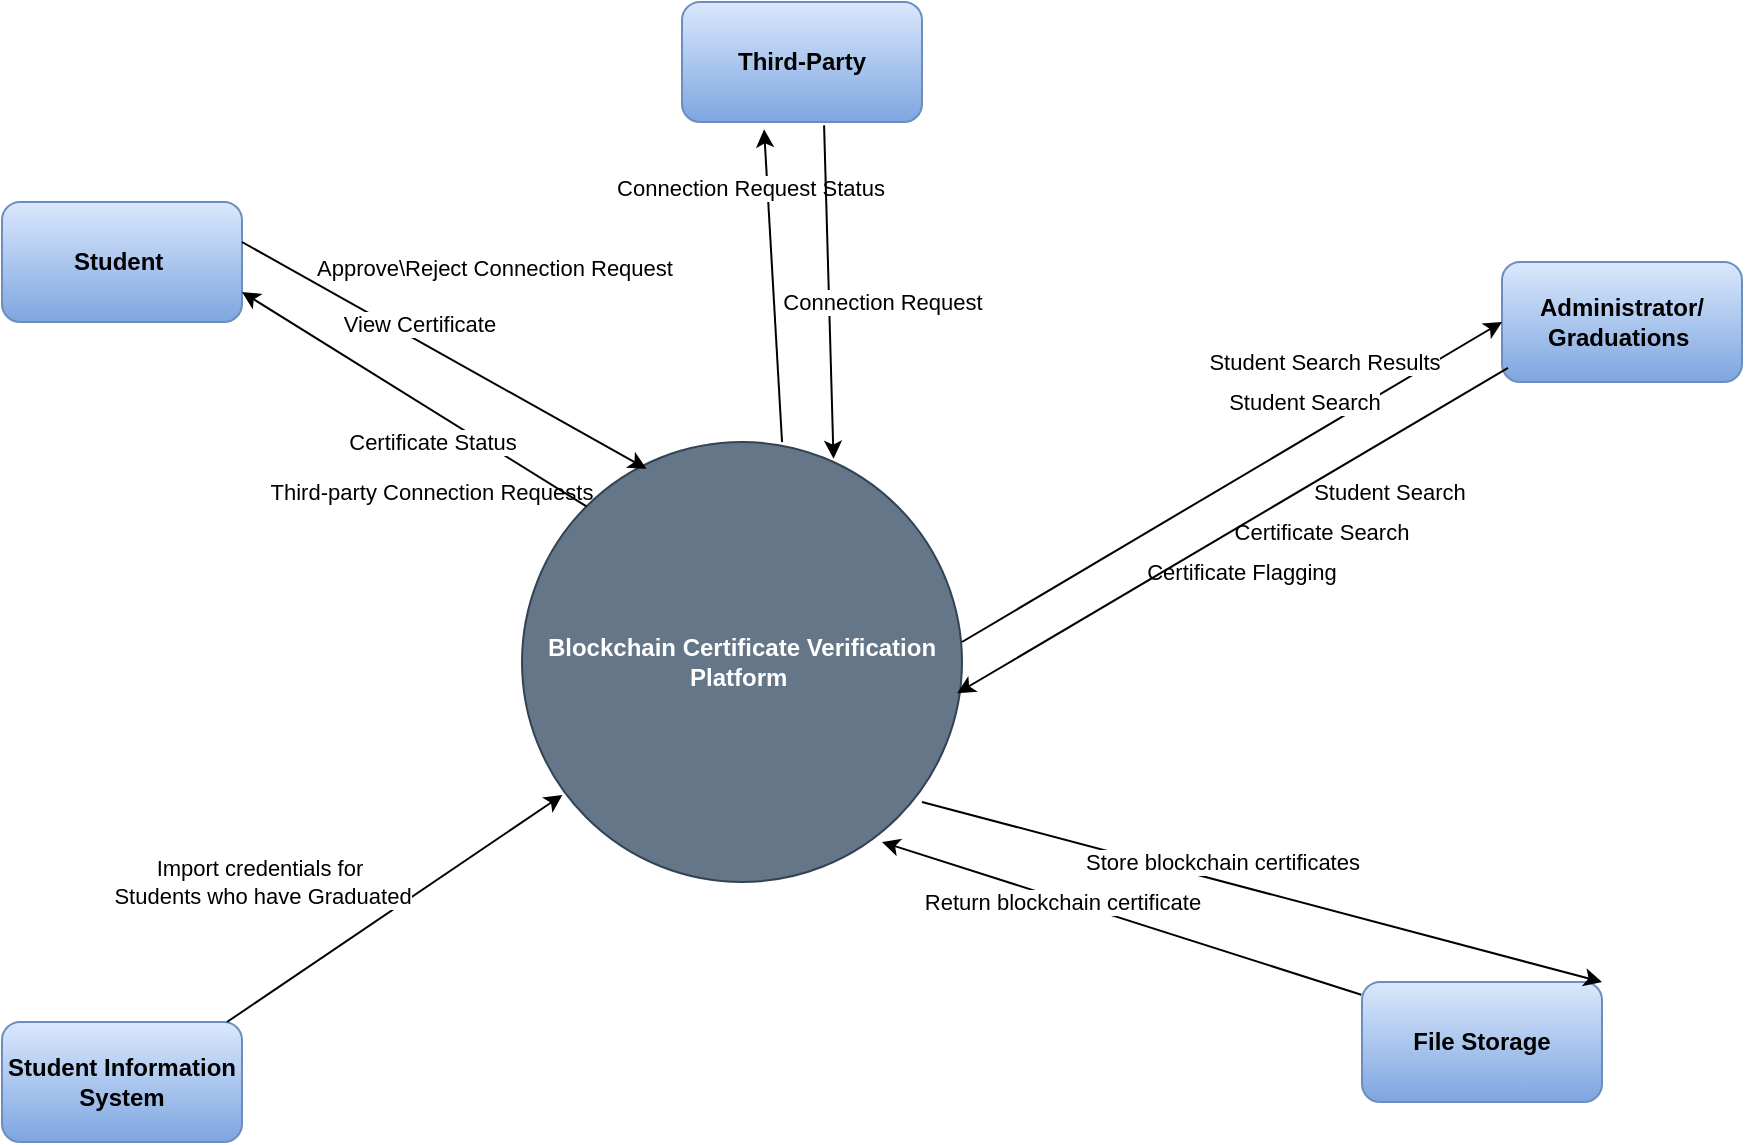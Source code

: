 <mxfile version="24.9.1">
  <diagram name="Page-1" id="Oa7Yo6Q5viyvI4PZw_Jx">
    <mxGraphModel dx="875" dy="464" grid="1" gridSize="10" guides="1" tooltips="1" connect="1" arrows="1" fold="1" page="1" pageScale="1" pageWidth="850" pageHeight="1100" math="0" shadow="0">
      <root>
        <mxCell id="0" />
        <mxCell id="1" parent="0" />
        <mxCell id="lTOfxialVhdVEtE5bD-L-1" value="&lt;b&gt;Blockchain Certificate Verification Platform&amp;nbsp;&lt;/b&gt;" style="ellipse;whiteSpace=wrap;html=1;aspect=fixed;fillColor=#647687;strokeColor=#314354;fontColor=#ffffff;" vertex="1" parent="1">
          <mxGeometry x="360" y="220" width="220" height="220" as="geometry" />
        </mxCell>
        <mxCell id="lTOfxialVhdVEtE5bD-L-2" value="&lt;b&gt;Student&amp;nbsp;&lt;/b&gt;" style="rounded=1;whiteSpace=wrap;html=1;fillColor=#dae8fc;strokeColor=#6c8ebf;gradientColor=#7ea6e0;" vertex="1" parent="1">
          <mxGeometry x="100" y="100" width="120" height="60" as="geometry" />
        </mxCell>
        <mxCell id="lTOfxialVhdVEtE5bD-L-3" value="" style="endArrow=classic;html=1;rounded=0;entryX=0.283;entryY=0.061;entryDx=0;entryDy=0;entryPerimeter=0;" edge="1" parent="1" target="lTOfxialVhdVEtE5bD-L-1">
          <mxGeometry width="50" height="50" relative="1" as="geometry">
            <mxPoint x="220" y="120" as="sourcePoint" />
            <mxPoint x="170" y="120" as="targetPoint" />
            <Array as="points" />
          </mxGeometry>
        </mxCell>
        <mxCell id="lTOfxialVhdVEtE5bD-L-4" value="View Certificate&amp;nbsp;" style="edgeLabel;html=1;align=center;verticalAlign=middle;resizable=0;points=[];" vertex="1" connectable="0" parent="lTOfxialVhdVEtE5bD-L-3">
          <mxGeometry x="0.316" y="-1" relative="1" as="geometry">
            <mxPoint x="-43" y="-35" as="offset" />
          </mxGeometry>
        </mxCell>
        <mxCell id="lTOfxialVhdVEtE5bD-L-6" value="Approve\Reject Connection Request" style="edgeLabel;html=1;align=center;verticalAlign=middle;resizable=0;points=[];" vertex="1" connectable="0" parent="1">
          <mxGeometry x="359.998" y="160.003" as="geometry">
            <mxPoint x="-14" y="-27" as="offset" />
          </mxGeometry>
        </mxCell>
        <mxCell id="lTOfxialVhdVEtE5bD-L-8" value="" style="endArrow=classic;html=1;rounded=0;exitX=0;exitY=0;exitDx=0;exitDy=0;entryX=1;entryY=0.75;entryDx=0;entryDy=0;" edge="1" parent="1" source="lTOfxialVhdVEtE5bD-L-1" target="lTOfxialVhdVEtE5bD-L-2">
          <mxGeometry width="50" height="50" relative="1" as="geometry">
            <mxPoint x="80" y="150" as="sourcePoint" />
            <mxPoint x="130" y="100" as="targetPoint" />
          </mxGeometry>
        </mxCell>
        <mxCell id="lTOfxialVhdVEtE5bD-L-10" value="Certificate Status" style="edgeLabel;html=1;align=center;verticalAlign=middle;resizable=0;points=[];" vertex="1" connectable="0" parent="lTOfxialVhdVEtE5bD-L-8">
          <mxGeometry x="0.079" y="1" relative="1" as="geometry">
            <mxPoint x="16" y="25" as="offset" />
          </mxGeometry>
        </mxCell>
        <mxCell id="lTOfxialVhdVEtE5bD-L-11" value="&lt;font style=&quot;font-size: 11px;&quot;&gt;Third-party Connection Requests&lt;/font&gt;" style="text;html=1;align=center;verticalAlign=middle;whiteSpace=wrap;rounded=0;fontStyle=0" vertex="1" parent="1">
          <mxGeometry x="220" y="230" width="190" height="30" as="geometry" />
        </mxCell>
        <mxCell id="lTOfxialVhdVEtE5bD-L-12" value="&lt;b&gt;Third-Party&lt;/b&gt;" style="rounded=1;whiteSpace=wrap;html=1;fillColor=#dae8fc;strokeColor=#6c8ebf;gradientColor=#7ea6e0;" vertex="1" parent="1">
          <mxGeometry x="440" width="120" height="60" as="geometry" />
        </mxCell>
        <mxCell id="lTOfxialVhdVEtE5bD-L-13" value="" style="endArrow=classic;html=1;rounded=0;exitX=0.591;exitY=0;exitDx=0;exitDy=0;exitPerimeter=0;entryX=0.342;entryY=1.061;entryDx=0;entryDy=0;entryPerimeter=0;" edge="1" parent="1" source="lTOfxialVhdVEtE5bD-L-1" target="lTOfxialVhdVEtE5bD-L-12">
          <mxGeometry width="50" height="50" relative="1" as="geometry">
            <mxPoint x="490" y="190" as="sourcePoint" />
            <mxPoint x="570" y="90" as="targetPoint" />
          </mxGeometry>
        </mxCell>
        <mxCell id="lTOfxialVhdVEtE5bD-L-14" value="Connection Request Status" style="edgeLabel;html=1;align=center;verticalAlign=middle;resizable=0;points=[];" vertex="1" connectable="0" parent="lTOfxialVhdVEtE5bD-L-13">
          <mxGeometry x="0.567" y="1" relative="1" as="geometry">
            <mxPoint x="-8" y="-5" as="offset" />
          </mxGeometry>
        </mxCell>
        <mxCell id="lTOfxialVhdVEtE5bD-L-15" value="" style="endArrow=classic;html=1;rounded=0;exitX=0.592;exitY=1.028;exitDx=0;exitDy=0;entryX=0.708;entryY=0.038;entryDx=0;entryDy=0;entryPerimeter=0;exitPerimeter=0;" edge="1" parent="1" source="lTOfxialVhdVEtE5bD-L-12" target="lTOfxialVhdVEtE5bD-L-1">
          <mxGeometry width="50" height="50" relative="1" as="geometry">
            <mxPoint x="520" y="140" as="sourcePoint" />
            <mxPoint x="570" y="90" as="targetPoint" />
          </mxGeometry>
        </mxCell>
        <mxCell id="lTOfxialVhdVEtE5bD-L-16" value="Connection Request" style="edgeLabel;html=1;align=center;verticalAlign=middle;resizable=0;points=[];" vertex="1" connectable="0" parent="lTOfxialVhdVEtE5bD-L-15">
          <mxGeometry x="0.096" y="2" relative="1" as="geometry">
            <mxPoint x="24" y="-3" as="offset" />
          </mxGeometry>
        </mxCell>
        <mxCell id="lTOfxialVhdVEtE5bD-L-17" value="&lt;b&gt;Administrator/&lt;/b&gt;&lt;div&gt;&lt;b&gt;Graduations&amp;nbsp;&lt;/b&gt;&lt;/div&gt;" style="rounded=1;whiteSpace=wrap;html=1;fillColor=#dae8fc;gradientColor=#7ea6e0;strokeColor=#6c8ebf;" vertex="1" parent="1">
          <mxGeometry x="850" y="130" width="120" height="60" as="geometry" />
        </mxCell>
        <mxCell id="lTOfxialVhdVEtE5bD-L-18" value="Student Search Results" style="endArrow=classic;html=1;rounded=0;entryX=0;entryY=0.5;entryDx=0;entryDy=0;" edge="1" parent="1" target="lTOfxialVhdVEtE5bD-L-17">
          <mxGeometry x="0.442" y="29" width="50" height="50" relative="1" as="geometry">
            <mxPoint x="580" y="320" as="sourcePoint" />
            <mxPoint x="840" y="150" as="targetPoint" />
            <mxPoint x="1" as="offset" />
          </mxGeometry>
        </mxCell>
        <mxCell id="lTOfxialVhdVEtE5bD-L-21" value="&lt;font style=&quot;font-size: 11px;&quot;&gt;Student Search&amp;nbsp;&lt;/font&gt;" style="text;html=1;align=center;verticalAlign=middle;resizable=0;points=[];autosize=1;strokeColor=none;fillColor=none;" vertex="1" parent="1">
          <mxGeometry x="740" y="230" width="110" height="30" as="geometry" />
        </mxCell>
        <mxCell id="lTOfxialVhdVEtE5bD-L-22" value="" style="endArrow=classic;html=1;rounded=0;entryX=0.989;entryY=0.571;entryDx=0;entryDy=0;entryPerimeter=0;exitX=0.025;exitY=0.883;exitDx=0;exitDy=0;exitPerimeter=0;" edge="1" parent="1" source="lTOfxialVhdVEtE5bD-L-17" target="lTOfxialVhdVEtE5bD-L-1">
          <mxGeometry width="50" height="50" relative="1" as="geometry">
            <mxPoint x="670" y="410" as="sourcePoint" />
            <mxPoint x="720" y="360" as="targetPoint" />
          </mxGeometry>
        </mxCell>
        <mxCell id="lTOfxialVhdVEtE5bD-L-23" value="Student Search" style="edgeLabel;html=1;align=center;verticalAlign=middle;resizable=0;points=[];" vertex="1" connectable="0" parent="lTOfxialVhdVEtE5bD-L-22">
          <mxGeometry x="0.011" y="-1" relative="1" as="geometry">
            <mxPoint x="37" y="-64" as="offset" />
          </mxGeometry>
        </mxCell>
        <mxCell id="lTOfxialVhdVEtE5bD-L-24" value="&lt;font style=&quot;font-size: 11px;&quot;&gt;Certificate Search&lt;/font&gt;" style="text;html=1;align=center;verticalAlign=middle;whiteSpace=wrap;rounded=0;" vertex="1" parent="1">
          <mxGeometry x="710" y="250" width="100" height="30" as="geometry" />
        </mxCell>
        <mxCell id="lTOfxialVhdVEtE5bD-L-25" value="&lt;font style=&quot;font-size: 11px;&quot;&gt;Certificate Flagging&lt;/font&gt;" style="text;html=1;align=center;verticalAlign=middle;whiteSpace=wrap;rounded=0;" vertex="1" parent="1">
          <mxGeometry x="660" y="270" width="120" height="30" as="geometry" />
        </mxCell>
        <mxCell id="lTOfxialVhdVEtE5bD-L-28" value="&lt;b&gt;Student Information System&lt;/b&gt;" style="rounded=1;whiteSpace=wrap;html=1;fillColor=#dae8fc;gradientColor=#7ea6e0;strokeColor=#6c8ebf;" vertex="1" parent="1">
          <mxGeometry x="100" y="510" width="120" height="60" as="geometry" />
        </mxCell>
        <mxCell id="lTOfxialVhdVEtE5bD-L-31" value="" style="endArrow=classic;html=1;rounded=0;exitX=0.958;exitY=1.006;exitDx=0;exitDy=0;exitPerimeter=0;entryX=0.092;entryY=0.802;entryDx=0;entryDy=0;entryPerimeter=0;" edge="1" parent="1" target="lTOfxialVhdVEtE5bD-L-1">
          <mxGeometry width="50" height="50" relative="1" as="geometry">
            <mxPoint x="212.5" y="510" as="sourcePoint" />
            <mxPoint x="407.5" y="370" as="targetPoint" />
          </mxGeometry>
        </mxCell>
        <mxCell id="lTOfxialVhdVEtE5bD-L-32" value="Import credentials for&amp;nbsp;&lt;div&gt;Students who have Graduated&lt;/div&gt;" style="edgeLabel;html=1;align=center;verticalAlign=middle;resizable=0;points=[];" vertex="1" connectable="0" parent="lTOfxialVhdVEtE5bD-L-31">
          <mxGeometry x="-0.161" y="2" relative="1" as="geometry">
            <mxPoint x="-52" y="-21" as="offset" />
          </mxGeometry>
        </mxCell>
        <mxCell id="lTOfxialVhdVEtE5bD-L-33" value="&lt;b&gt;File Storage&lt;/b&gt;" style="rounded=1;whiteSpace=wrap;html=1;fillColor=#dae8fc;gradientColor=#7ea6e0;strokeColor=#6c8ebf;" vertex="1" parent="1">
          <mxGeometry x="780" y="490" width="120" height="60" as="geometry" />
        </mxCell>
        <mxCell id="lTOfxialVhdVEtE5bD-L-34" value="" style="endArrow=classic;html=1;rounded=0;exitX=0.909;exitY=0.818;exitDx=0;exitDy=0;exitPerimeter=0;entryX=1;entryY=0;entryDx=0;entryDy=0;" edge="1" parent="1" source="lTOfxialVhdVEtE5bD-L-1" target="lTOfxialVhdVEtE5bD-L-33">
          <mxGeometry width="50" height="50" relative="1" as="geometry">
            <mxPoint x="650" y="545" as="sourcePoint" />
            <mxPoint x="700" y="495" as="targetPoint" />
          </mxGeometry>
        </mxCell>
        <mxCell id="lTOfxialVhdVEtE5bD-L-35" value="Store blockchain certificates" style="edgeLabel;html=1;align=center;verticalAlign=middle;resizable=0;points=[];" vertex="1" connectable="0" parent="lTOfxialVhdVEtE5bD-L-34">
          <mxGeometry x="-0.027" y="2" relative="1" as="geometry">
            <mxPoint x="-16" y="-12" as="offset" />
          </mxGeometry>
        </mxCell>
        <mxCell id="lTOfxialVhdVEtE5bD-L-38" value="" style="endArrow=classic;html=1;rounded=0;exitX=-0.003;exitY=0.106;exitDx=0;exitDy=0;entryX=0.818;entryY=0.909;entryDx=0;entryDy=0;entryPerimeter=0;exitPerimeter=0;" edge="1" parent="1" source="lTOfxialVhdVEtE5bD-L-33" target="lTOfxialVhdVEtE5bD-L-1">
          <mxGeometry width="50" height="50" relative="1" as="geometry">
            <mxPoint x="520" y="480" as="sourcePoint" />
            <mxPoint x="520" y="420" as="targetPoint" />
          </mxGeometry>
        </mxCell>
        <mxCell id="lTOfxialVhdVEtE5bD-L-39" value="Return blockchain certificate" style="edgeLabel;html=1;align=center;verticalAlign=middle;resizable=0;points=[];" vertex="1" connectable="0" parent="lTOfxialVhdVEtE5bD-L-38">
          <mxGeometry x="0.245" y="1" relative="1" as="geometry">
            <mxPoint as="offset" />
          </mxGeometry>
        </mxCell>
      </root>
    </mxGraphModel>
  </diagram>
</mxfile>
